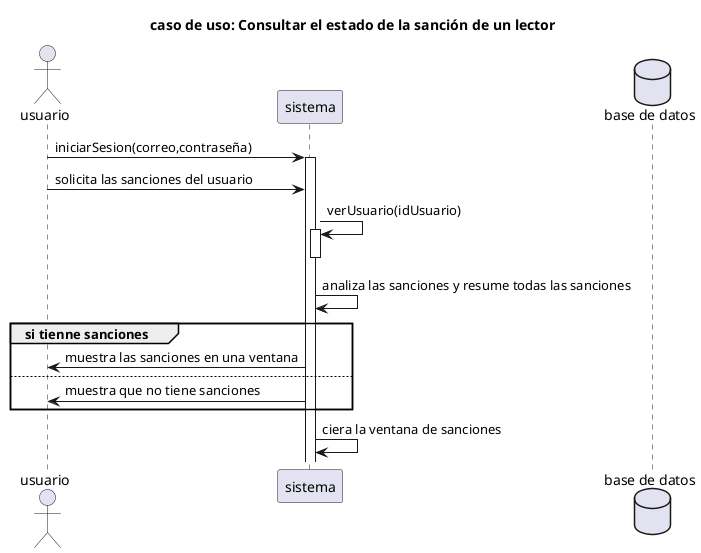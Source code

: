 @startuml
title caso de uso: Consultar el estado de la sanción de un lector
actor "usuario" as u
participant "sistema" as s  
database "base de datos" as bd

u -> s:iniciarSesion(correo,contraseña)
activate s

u->s:solicita las sanciones del usuario
s->s:verUsuario(idUsuario)
activate s
deactivate s
s->s: analiza las sanciones y resume todas las sanciones
group si tienne sanciones
    s->u: muestra las sanciones en una ventana
else
    s->u: muestra que no tiene sanciones
end
s->s:ciera la ventana de sanciones



@enduml